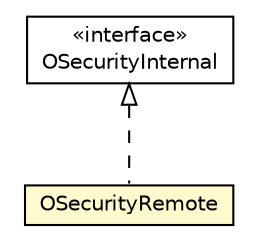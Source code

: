 #!/usr/local/bin/dot
#
# Class diagram 
# Generated by UMLGraph version R5_6-24-gf6e263 (http://www.umlgraph.org/)
#

digraph G {
	edge [fontname="Helvetica",fontsize=10,labelfontname="Helvetica",labelfontsize=10];
	node [fontname="Helvetica",fontsize=10,shape=plaintext];
	nodesep=0.25;
	ranksep=0.5;
	// com.orientechnologies.orient.core.metadata.security.OSecurityRemote
	c6621984 [label=<<table title="com.orientechnologies.orient.core.metadata.security.OSecurityRemote" border="0" cellborder="1" cellspacing="0" cellpadding="2" port="p" bgcolor="lemonChiffon" href="./OSecurityRemote.html">
		<tr><td><table border="0" cellspacing="0" cellpadding="1">
<tr><td align="center" balign="center"> OSecurityRemote </td></tr>
		</table></td></tr>
		</table>>, URL="./OSecurityRemote.html", fontname="Helvetica", fontcolor="black", fontsize=10.0];
	// com.orientechnologies.orient.core.metadata.security.OSecurityInternal
	c6622010 [label=<<table title="com.orientechnologies.orient.core.metadata.security.OSecurityInternal" border="0" cellborder="1" cellspacing="0" cellpadding="2" port="p" href="./OSecurityInternal.html">
		<tr><td><table border="0" cellspacing="0" cellpadding="1">
<tr><td align="center" balign="center"> &#171;interface&#187; </td></tr>
<tr><td align="center" balign="center"> OSecurityInternal </td></tr>
		</table></td></tr>
		</table>>, URL="./OSecurityInternal.html", fontname="Helvetica", fontcolor="black", fontsize=10.0];
	//com.orientechnologies.orient.core.metadata.security.OSecurityRemote implements com.orientechnologies.orient.core.metadata.security.OSecurityInternal
	c6622010:p -> c6621984:p [dir=back,arrowtail=empty,style=dashed];
}

